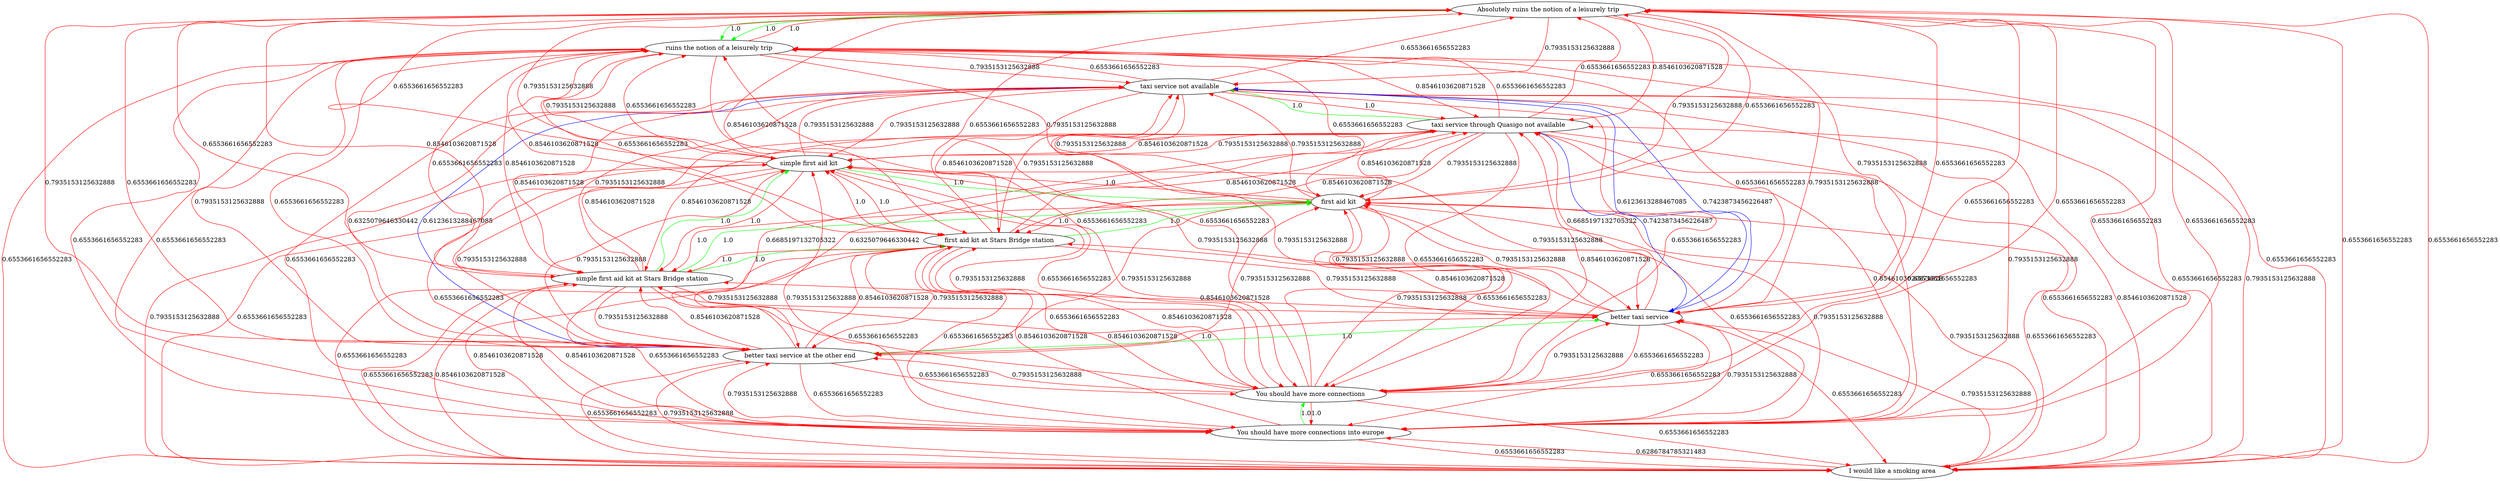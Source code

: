 digraph rawGraph {
"Absolutely ruins the notion of a leisurely trip";"ruins the notion of a leisurely trip";"I would like a smoking area";"You should have more connections into europe";"You should have more connections";"better taxi service at the other end";"better taxi service";"simple first aid kit at Stars Bridge station";"first aid kit at Stars Bridge station";"first aid kit";"simple first aid kit";"taxi service through Quasigo not available";"taxi service not available";"Absolutely ruins the notion of a leisurely trip" -> "ruins the notion of a leisurely trip" [label=1.0] [color=green]
"Absolutely ruins the notion of a leisurely trip" -> "ruins the notion of a leisurely trip" [label=1.0] [color=green]
"ruins the notion of a leisurely trip" -> "Absolutely ruins the notion of a leisurely trip" [label=1.0] [color=red]
"Absolutely ruins the notion of a leisurely trip" -> "I would like a smoking area" [label=0.6553661656552283] [color=red]
"ruins the notion of a leisurely trip" -> "I would like a smoking area" [label=0.6553661656552283] [color=red]
"I would like a smoking area" -> "Absolutely ruins the notion of a leisurely trip" [label=0.6553661656552283] [color=red]
"I would like a smoking area" -> "ruins the notion of a leisurely trip" [label=0.6553661656552283] [color=red]
"You should have more connections into europe" -> "You should have more connections" [label=1.0] [color=green]
"You should have more connections" -> "You should have more connections into europe" [label=1.0] [color=red]
"Absolutely ruins the notion of a leisurely trip" -> "You should have more connections into europe" [label=0.6553661656552283] [color=red]
"Absolutely ruins the notion of a leisurely trip" -> "You should have more connections" [label=0.6553661656552283] [color=red]
"ruins the notion of a leisurely trip" -> "You should have more connections into europe" [label=0.6553661656552283] [color=red]
"ruins the notion of a leisurely trip" -> "You should have more connections" [label=0.6553661656552283] [color=red]
"I would like a smoking area" -> "You should have more connections into europe" [label=0.6286784785321483] [color=red]
"You should have more connections into europe" -> "Absolutely ruins the notion of a leisurely trip" [label=0.6553661656552283] [color=red]
"You should have more connections into europe" -> "ruins the notion of a leisurely trip" [label=0.6553661656552283] [color=red]
"You should have more connections into europe" -> "I would like a smoking area" [label=0.6553661656552283] [color=red]
"You should have more connections" -> "Absolutely ruins the notion of a leisurely trip" [label=0.6553661656552283] [color=red]
"You should have more connections" -> "ruins the notion of a leisurely trip" [label=0.6553661656552283] [color=red]
"You should have more connections" -> "I would like a smoking area" [label=0.6553661656552283] [color=red]
"better taxi service at the other end" -> "better taxi service" [label=1.0] [color=green]
"better taxi service" -> "better taxi service at the other end" [label=1.0] [color=red]
"Absolutely ruins the notion of a leisurely trip" -> "better taxi service at the other end" [label=0.7935153125632888] [color=red]
"Absolutely ruins the notion of a leisurely trip" -> "better taxi service" [label=0.7935153125632888] [color=red]
"ruins the notion of a leisurely trip" -> "better taxi service at the other end" [label=0.7935153125632888] [color=red]
"ruins the notion of a leisurely trip" -> "better taxi service" [label=0.7935153125632888] [color=red]
"I would like a smoking area" -> "better taxi service at the other end" [label=0.7935153125632888] [color=red]
"I would like a smoking area" -> "better taxi service" [label=0.7935153125632888] [color=red]
"You should have more connections into europe" -> "better taxi service at the other end" [label=0.7935153125632888] [color=red]
"You should have more connections into europe" -> "better taxi service" [label=0.7935153125632888] [color=red]
"You should have more connections" -> "better taxi service at the other end" [label=0.7935153125632888] [color=red]
"You should have more connections" -> "better taxi service" [label=0.7935153125632888] [color=red]
"better taxi service at the other end" -> "Absolutely ruins the notion of a leisurely trip" [label=0.6553661656552283] [color=red]
"better taxi service at the other end" -> "ruins the notion of a leisurely trip" [label=0.6553661656552283] [color=red]
"better taxi service at the other end" -> "I would like a smoking area" [label=0.6553661656552283] [color=red]
"better taxi service at the other end" -> "You should have more connections into europe" [label=0.6553661656552283] [color=red]
"better taxi service at the other end" -> "You should have more connections" [label=0.6553661656552283] [color=red]
"better taxi service" -> "Absolutely ruins the notion of a leisurely trip" [label=0.6553661656552283] [color=red]
"better taxi service" -> "ruins the notion of a leisurely trip" [label=0.6553661656552283] [color=red]
"better taxi service" -> "I would like a smoking area" [label=0.6553661656552283] [color=red]
"better taxi service" -> "You should have more connections into europe" [label=0.6553661656552283] [color=red]
"better taxi service" -> "You should have more connections" [label=0.6553661656552283] [color=red]
"simple first aid kit at Stars Bridge station" -> "first aid kit at Stars Bridge station" [label=1.0] [color=green]
"first aid kit at Stars Bridge station" -> "first aid kit" [label=1.0] [color=green]
"simple first aid kit at Stars Bridge station" -> "simple first aid kit" [label=1.0] [color=green]
"simple first aid kit" -> "first aid kit" [label=1.0] [color=green]
"simple first aid kit at Stars Bridge station" -> "first aid kit" [label=1.0] [color=green]
"first aid kit at Stars Bridge station" -> "simple first aid kit at Stars Bridge station" [label=1.0] [color=red]
"first aid kit at Stars Bridge station" -> "simple first aid kit" [label=1.0] [color=red]
"first aid kit" -> "simple first aid kit at Stars Bridge station" [label=1.0] [color=red]
"first aid kit" -> "first aid kit at Stars Bridge station" [label=1.0] [color=red]
"first aid kit" -> "simple first aid kit" [label=1.0] [color=red]
"simple first aid kit" -> "simple first aid kit at Stars Bridge station" [label=1.0] [color=red]
"simple first aid kit" -> "first aid kit at Stars Bridge station" [label=1.0] [color=red]
"Absolutely ruins the notion of a leisurely trip" -> "simple first aid kit at Stars Bridge station" [label=0.8546103620871528] [color=red]
"Absolutely ruins the notion of a leisurely trip" -> "first aid kit at Stars Bridge station" [label=0.8546103620871528] [color=red]
"Absolutely ruins the notion of a leisurely trip" -> "first aid kit" [label=0.7935153125632888] [color=red]
"Absolutely ruins the notion of a leisurely trip" -> "simple first aid kit" [label=0.7935153125632888] [color=red]
"ruins the notion of a leisurely trip" -> "simple first aid kit at Stars Bridge station" [label=0.8546103620871528] [color=red]
"ruins the notion of a leisurely trip" -> "first aid kit at Stars Bridge station" [label=0.8546103620871528] [color=red]
"ruins the notion of a leisurely trip" -> "first aid kit" [label=0.7935153125632888] [color=red]
"ruins the notion of a leisurely trip" -> "simple first aid kit" [label=0.7935153125632888] [color=red]
"I would like a smoking area" -> "simple first aid kit at Stars Bridge station" [label=0.8546103620871528] [color=red]
"I would like a smoking area" -> "first aid kit at Stars Bridge station" [label=0.8546103620871528] [color=red]
"I would like a smoking area" -> "first aid kit" [label=0.7935153125632888] [color=red]
"I would like a smoking area" -> "simple first aid kit" [label=0.7935153125632888] [color=red]
"You should have more connections into europe" -> "simple first aid kit at Stars Bridge station" [label=0.8546103620871528] [color=red]
"You should have more connections into europe" -> "first aid kit at Stars Bridge station" [label=0.8546103620871528] [color=red]
"You should have more connections into europe" -> "first aid kit" [label=0.7935153125632888] [color=red]
"You should have more connections into europe" -> "simple first aid kit" [label=0.7935153125632888] [color=red]
"You should have more connections" -> "simple first aid kit at Stars Bridge station" [label=0.8546103620871528] [color=red]
"You should have more connections" -> "first aid kit at Stars Bridge station" [label=0.8546103620871528] [color=red]
"You should have more connections" -> "first aid kit" [label=0.7935153125632888] [color=red]
"You should have more connections" -> "simple first aid kit" [label=0.7935153125632888] [color=red]
"better taxi service at the other end" -> "simple first aid kit at Stars Bridge station" [label=0.8546103620871528] [color=red]
"better taxi service at the other end" -> "first aid kit at Stars Bridge station" [label=0.8546103620871528] [color=red]
"better taxi service at the other end" -> "first aid kit" [label=0.7935153125632888] [color=red]
"better taxi service at the other end" -> "simple first aid kit" [label=0.7935153125632888] [color=red]
"better taxi service" -> "simple first aid kit at Stars Bridge station" [label=0.8546103620871528] [color=red]
"better taxi service" -> "first aid kit at Stars Bridge station" [label=0.8546103620871528] [color=red]
"better taxi service" -> "first aid kit" [label=0.7935153125632888] [color=red]
"better taxi service" -> "simple first aid kit" [label=0.7935153125632888] [color=red]
"simple first aid kit at Stars Bridge station" -> "Absolutely ruins the notion of a leisurely trip" [label=0.6553661656552283] [color=red]
"simple first aid kit at Stars Bridge station" -> "ruins the notion of a leisurely trip" [label=0.6553661656552283] [color=red]
"simple first aid kit at Stars Bridge station" -> "I would like a smoking area" [label=0.6553661656552283] [color=red]
"simple first aid kit at Stars Bridge station" -> "You should have more connections into europe" [label=0.6553661656552283] [color=red]
"simple first aid kit at Stars Bridge station" -> "You should have more connections" [label=0.6553661656552283] [color=red]
"simple first aid kit at Stars Bridge station" -> "better taxi service at the other end" [label=0.7935153125632888] [color=red]
"simple first aid kit at Stars Bridge station" -> "better taxi service" [label=0.7935153125632888] [color=red]
"first aid kit at Stars Bridge station" -> "Absolutely ruins the notion of a leisurely trip" [label=0.6553661656552283] [color=red]
"first aid kit at Stars Bridge station" -> "ruins the notion of a leisurely trip" [label=0.6553661656552283] [color=red]
"first aid kit at Stars Bridge station" -> "I would like a smoking area" [label=0.6553661656552283] [color=red]
"first aid kit at Stars Bridge station" -> "You should have more connections into europe" [label=0.6553661656552283] [color=red]
"first aid kit at Stars Bridge station" -> "You should have more connections" [label=0.6553661656552283] [color=red]
"first aid kit at Stars Bridge station" -> "better taxi service at the other end" [label=0.7935153125632888] [color=red]
"first aid kit at Stars Bridge station" -> "better taxi service" [label=0.7935153125632888] [color=red]
"first aid kit" -> "Absolutely ruins the notion of a leisurely trip" [label=0.6553661656552283] [color=red]
"first aid kit" -> "ruins the notion of a leisurely trip" [label=0.6553661656552283] [color=red]
"first aid kit" -> "I would like a smoking area" [label=0.6553661656552283] [color=red]
"first aid kit" -> "You should have more connections into europe" [label=0.6553661656552283] [color=red]
"first aid kit" -> "You should have more connections" [label=0.6553661656552283] [color=red]
"first aid kit" -> "better taxi service at the other end" [label=0.7935153125632888] [color=red]
"first aid kit" -> "better taxi service" [label=0.7935153125632888] [color=red]
"simple first aid kit" -> "Absolutely ruins the notion of a leisurely trip" [label=0.6553661656552283] [color=red]
"simple first aid kit" -> "ruins the notion of a leisurely trip" [label=0.6553661656552283] [color=red]
"simple first aid kit" -> "I would like a smoking area" [label=0.6553661656552283] [color=red]
"simple first aid kit" -> "You should have more connections into europe" [label=0.6553661656552283] [color=red]
"simple first aid kit" -> "You should have more connections" [label=0.6553661656552283] [color=red]
"simple first aid kit" -> "better taxi service at the other end" [label=0.7935153125632888] [color=red]
"simple first aid kit" -> "better taxi service" [label=0.7935153125632888] [color=red]
"taxi service through Quasigo not available" -> "taxi service not available" [label=1.0] [color=green]
"taxi service not available" -> "taxi service through Quasigo not available" [label=1.0] [color=red]
"Absolutely ruins the notion of a leisurely trip" -> "taxi service through Quasigo not available" [label=0.8546103620871528] [color=red]
"Absolutely ruins the notion of a leisurely trip" -> "taxi service not available" [label=0.7935153125632888] [color=red]
"ruins the notion of a leisurely trip" -> "taxi service through Quasigo not available" [label=0.8546103620871528] [color=red]
"ruins the notion of a leisurely trip" -> "taxi service not available" [label=0.7935153125632888] [color=red]
"I would like a smoking area" -> "taxi service through Quasigo not available" [label=0.8546103620871528] [color=red]
"I would like a smoking area" -> "taxi service not available" [label=0.7935153125632888] [color=red]
"You should have more connections into europe" -> "taxi service through Quasigo not available" [label=0.8546103620871528] [color=red]
"You should have more connections into europe" -> "taxi service not available" [label=0.7935153125632888] [color=red]
"You should have more connections" -> "taxi service through Quasigo not available" [label=0.8546103620871528] [color=red]
"You should have more connections" -> "taxi service not available" [label=0.7935153125632888] [color=red]
"better taxi service at the other end" -> "taxi service through Quasigo not available" [label=0.6685197132705322] [color=red]
"better taxi service at the other end" -> "taxi service not available" [label=0.6123613288467085] [color=blue]
"better taxi service" -> "taxi service through Quasigo not available" [label=0.6685197132705322] [color=red]
"better taxi service" -> "taxi service not available" [label=0.6123613288467085] [color=blue]
"simple first aid kit at Stars Bridge station" -> "taxi service through Quasigo not available" [label=0.8546103620871528] [color=red]
"simple first aid kit at Stars Bridge station" -> "taxi service not available" [label=0.7935153125632888] [color=red]
"first aid kit at Stars Bridge station" -> "taxi service through Quasigo not available" [label=0.8546103620871528] [color=red]
"first aid kit at Stars Bridge station" -> "taxi service not available" [label=0.7935153125632888] [color=red]
"first aid kit" -> "taxi service through Quasigo not available" [label=0.8546103620871528] [color=red]
"first aid kit" -> "taxi service not available" [label=0.7935153125632888] [color=red]
"simple first aid kit" -> "taxi service through Quasigo not available" [label=0.8546103620871528] [color=red]
"simple first aid kit" -> "taxi service not available" [label=0.7935153125632888] [color=red]
"taxi service through Quasigo not available" -> "Absolutely ruins the notion of a leisurely trip" [label=0.6553661656552283] [color=red]
"taxi service through Quasigo not available" -> "ruins the notion of a leisurely trip" [label=0.6553661656552283] [color=red]
"taxi service through Quasigo not available" -> "I would like a smoking area" [label=0.6553661656552283] [color=red]
"taxi service through Quasigo not available" -> "You should have more connections into europe" [label=0.6553661656552283] [color=red]
"taxi service through Quasigo not available" -> "You should have more connections" [label=0.6553661656552283] [color=red]
"taxi service through Quasigo not available" -> "better taxi service at the other end" [label=0.6325079646330442] [color=red]
"taxi service through Quasigo not available" -> "better taxi service" [label=0.7423873456226487] [color=blue]
"taxi service through Quasigo not available" -> "simple first aid kit at Stars Bridge station" [label=0.8546103620871528] [color=red]
"taxi service through Quasigo not available" -> "first aid kit at Stars Bridge station" [label=0.8546103620871528] [color=red]
"taxi service through Quasigo not available" -> "first aid kit" [label=0.7935153125632888] [color=red]
"taxi service through Quasigo not available" -> "simple first aid kit" [label=0.7935153125632888] [color=red]
"taxi service not available" -> "Absolutely ruins the notion of a leisurely trip" [label=0.6553661656552283] [color=red]
"taxi service not available" -> "ruins the notion of a leisurely trip" [label=0.6553661656552283] [color=red]
"taxi service not available" -> "I would like a smoking area" [label=0.6553661656552283] [color=red]
"taxi service not available" -> "You should have more connections into europe" [label=0.6553661656552283] [color=red]
"taxi service not available" -> "You should have more connections" [label=0.6553661656552283] [color=red]
"taxi service not available" -> "better taxi service at the other end" [label=0.6325079646330442] [color=red]
"taxi service not available" -> "better taxi service" [label=0.7423873456226487] [color=blue]
"taxi service not available" -> "simple first aid kit at Stars Bridge station" [label=0.8546103620871528] [color=red]
"taxi service not available" -> "first aid kit at Stars Bridge station" [label=0.8546103620871528] [color=red]
"taxi service not available" -> "first aid kit" [label=0.7935153125632888] [color=red]
"taxi service not available" -> "simple first aid kit" [label=0.7935153125632888] [color=red]
}